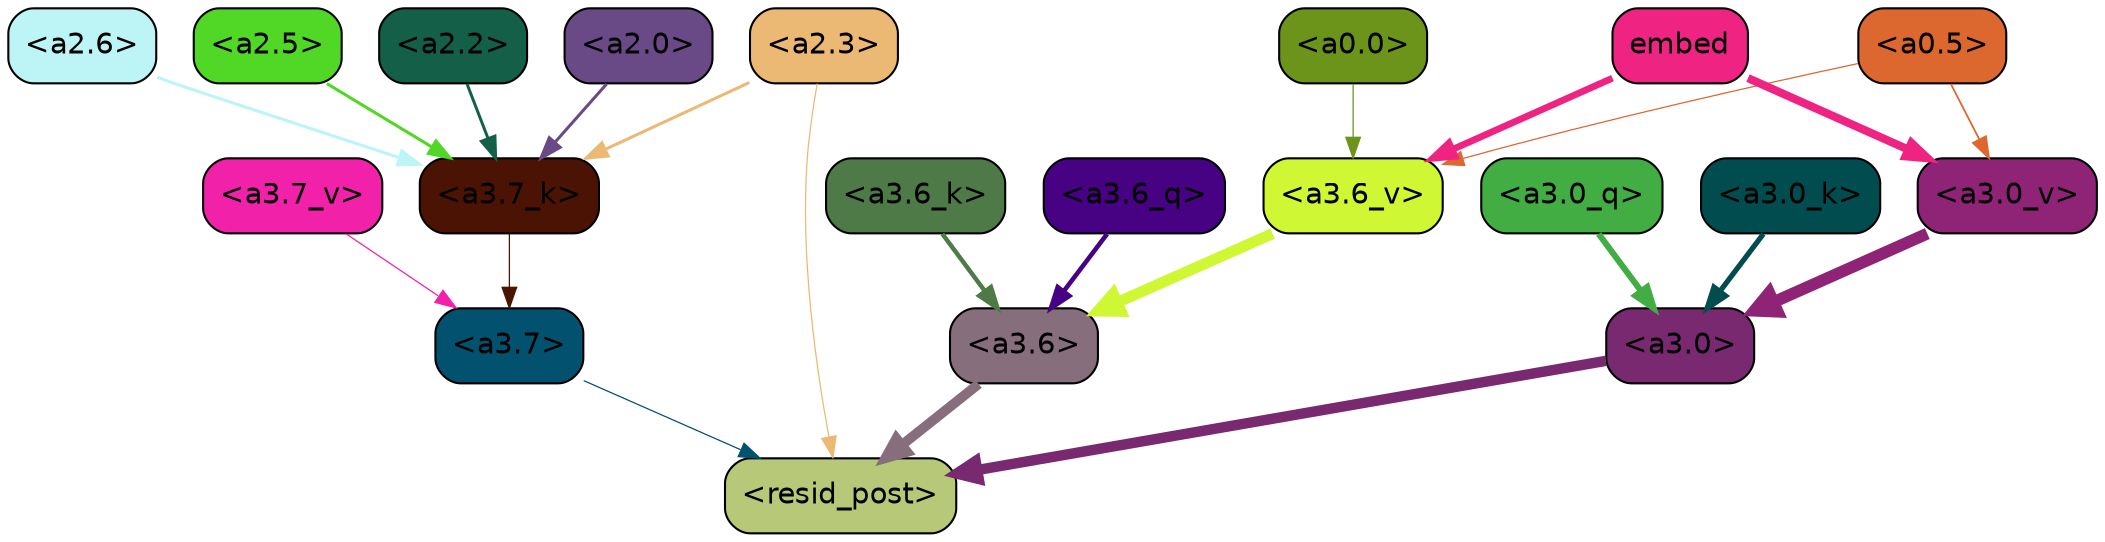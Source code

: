 strict digraph "" {
	graph [bgcolor=transparent,
		layout=dot,
		overlap=false,
		splines=true
	];
	"<a3.7>"	[color=black,
		fillcolor="#02516f",
		fontname=Helvetica,
		shape=box,
		style="filled, rounded"];
	"<resid_post>"	[color=black,
		fillcolor="#b7c879",
		fontname=Helvetica,
		shape=box,
		style="filled, rounded"];
	"<a3.7>" -> "<resid_post>"	[color="#02516f",
		penwidth=0.6];
	"<a3.6>"	[color=black,
		fillcolor="#866e7d",
		fontname=Helvetica,
		shape=box,
		style="filled, rounded"];
	"<a3.6>" -> "<resid_post>"	[color="#866e7d",
		penwidth=4.749041676521301];
	"<a3.0>"	[color=black,
		fillcolor="#792970",
		fontname=Helvetica,
		shape=box,
		style="filled, rounded"];
	"<a3.0>" -> "<resid_post>"	[color="#792970",
		penwidth=5.004215121269226];
	"<a2.3>"	[color=black,
		fillcolor="#ecb975",
		fontname=Helvetica,
		shape=box,
		style="filled, rounded"];
	"<a2.3>" -> "<resid_post>"	[color="#ecb975",
		penwidth=0.6];
	"<a3.7_k>"	[color=black,
		fillcolor="#4a1304",
		fontname=Helvetica,
		shape=box,
		style="filled, rounded"];
	"<a2.3>" -> "<a3.7_k>"	[color="#ecb975",
		penwidth=1.4559586644172668];
	"<a3.6_q>"	[color=black,
		fillcolor="#470183",
		fontname=Helvetica,
		shape=box,
		style="filled, rounded"];
	"<a3.6_q>" -> "<a3.6>"	[color="#470183",
		penwidth=2.199681341648102];
	"<a3.0_q>"	[color=black,
		fillcolor="#41ad43",
		fontname=Helvetica,
		shape=box,
		style="filled, rounded"];
	"<a3.0_q>" -> "<a3.0>"	[color="#41ad43",
		penwidth=2.9459195733070374];
	"<a3.7_k>" -> "<a3.7>"	[color="#4a1304",
		penwidth=0.6];
	"<a3.6_k>"	[color=black,
		fillcolor="#4d7a47",
		fontname=Helvetica,
		shape=box,
		style="filled, rounded"];
	"<a3.6_k>" -> "<a3.6>"	[color="#4d7a47",
		penwidth=2.13908451795578];
	"<a3.0_k>"	[color=black,
		fillcolor="#014c4e",
		fontname=Helvetica,
		shape=box,
		style="filled, rounded"];
	"<a3.0_k>" -> "<a3.0>"	[color="#014c4e",
		penwidth=2.520303964614868];
	"<a3.7_v>"	[color=black,
		fillcolor="#f221a9",
		fontname=Helvetica,
		shape=box,
		style="filled, rounded"];
	"<a3.7_v>" -> "<a3.7>"	[color="#f221a9",
		penwidth=0.6];
	"<a3.6_v>"	[color=black,
		fillcolor="#cff734",
		fontname=Helvetica,
		shape=box,
		style="filled, rounded"];
	"<a3.6_v>" -> "<a3.6>"	[color="#cff734",
		penwidth=5.297133803367615];
	"<a3.0_v>"	[color=black,
		fillcolor="#8f2376",
		fontname=Helvetica,
		shape=box,
		style="filled, rounded"];
	"<a3.0_v>" -> "<a3.0>"	[color="#8f2376",
		penwidth=5.680712580680847];
	"<a2.6>"	[color=black,
		fillcolor="#bdf4f5",
		fontname=Helvetica,
		shape=box,
		style="filled, rounded"];
	"<a2.6>" -> "<a3.7_k>"	[color="#bdf4f5",
		penwidth=1.468173325061798];
	"<a2.5>"	[color=black,
		fillcolor="#51d725",
		fontname=Helvetica,
		shape=box,
		style="filled, rounded"];
	"<a2.5>" -> "<a3.7_k>"	[color="#51d725",
		penwidth=1.457568109035492];
	"<a2.2>"	[color=black,
		fillcolor="#135f48",
		fontname=Helvetica,
		shape=box,
		style="filled, rounded"];
	"<a2.2>" -> "<a3.7_k>"	[color="#135f48",
		penwidth=1.4199435114860535];
	"<a2.0>"	[color=black,
		fillcolor="#694a87",
		fontname=Helvetica,
		shape=box,
		style="filled, rounded"];
	"<a2.0>" -> "<a3.7_k>"	[color="#694a87",
		penwidth=1.4582423567771912];
	"<a0.5>"	[color=black,
		fillcolor="#dc6830",
		fontname=Helvetica,
		shape=box,
		style="filled, rounded"];
	"<a0.5>" -> "<a3.6_v>"	[color="#dc6830",
		penwidth=0.6];
	"<a0.5>" -> "<a3.0_v>"	[color="#dc6830",
		penwidth=0.8535017371177673];
	"<a0.0>"	[color=black,
		fillcolor="#6c941b",
		fontname=Helvetica,
		shape=box,
		style="filled, rounded"];
	"<a0.0>" -> "<a3.6_v>"	[color="#6c941b",
		penwidth=0.6];
	embed	[color=black,
		fillcolor="#ef2482",
		fontname=Helvetica,
		shape=box,
		style="filled, rounded"];
	embed -> "<a3.6_v>"	[color="#ef2482",
		penwidth=3.2414157912135124];
	embed -> "<a3.0_v>"	[color="#ef2482",
		penwidth=3.929257571697235];
}
